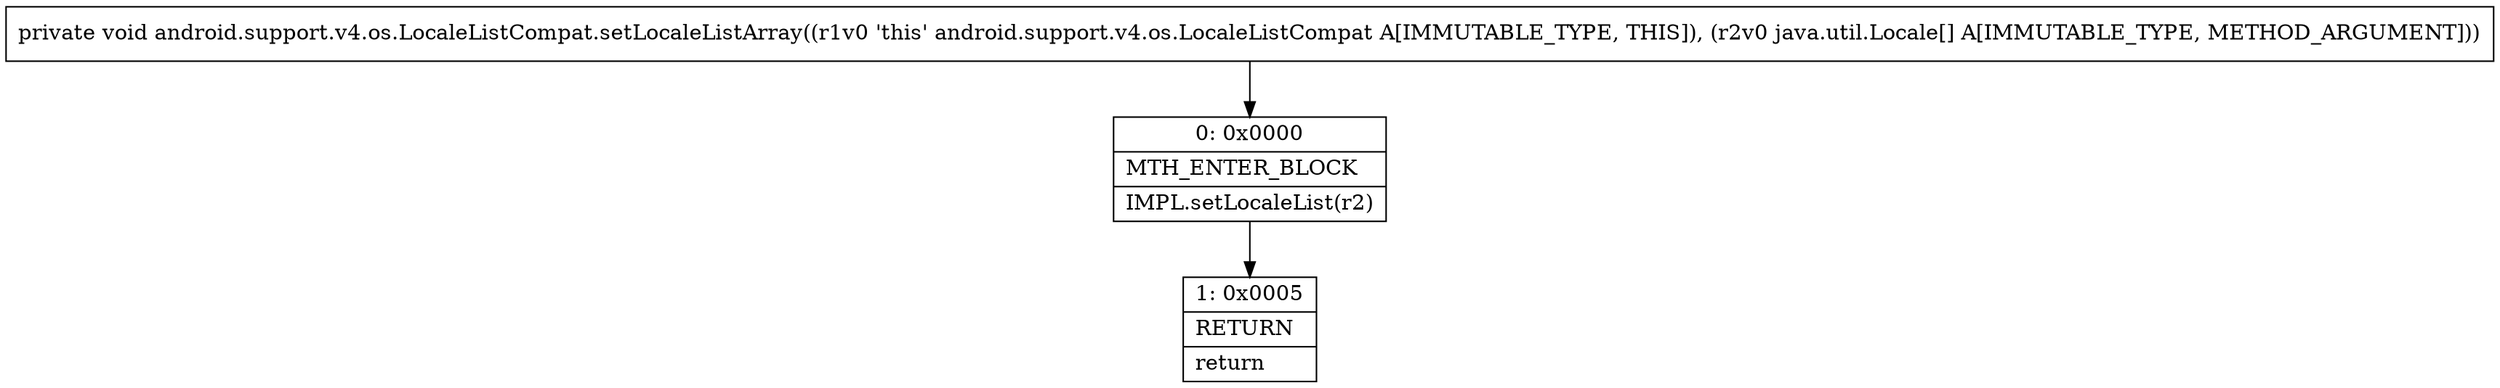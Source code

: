 digraph "CFG forandroid.support.v4.os.LocaleListCompat.setLocaleListArray([Ljava\/util\/Locale;)V" {
Node_0 [shape=record,label="{0\:\ 0x0000|MTH_ENTER_BLOCK\l|IMPL.setLocaleList(r2)\l}"];
Node_1 [shape=record,label="{1\:\ 0x0005|RETURN\l|return\l}"];
MethodNode[shape=record,label="{private void android.support.v4.os.LocaleListCompat.setLocaleListArray((r1v0 'this' android.support.v4.os.LocaleListCompat A[IMMUTABLE_TYPE, THIS]), (r2v0 java.util.Locale[] A[IMMUTABLE_TYPE, METHOD_ARGUMENT])) }"];
MethodNode -> Node_0;
Node_0 -> Node_1;
}

